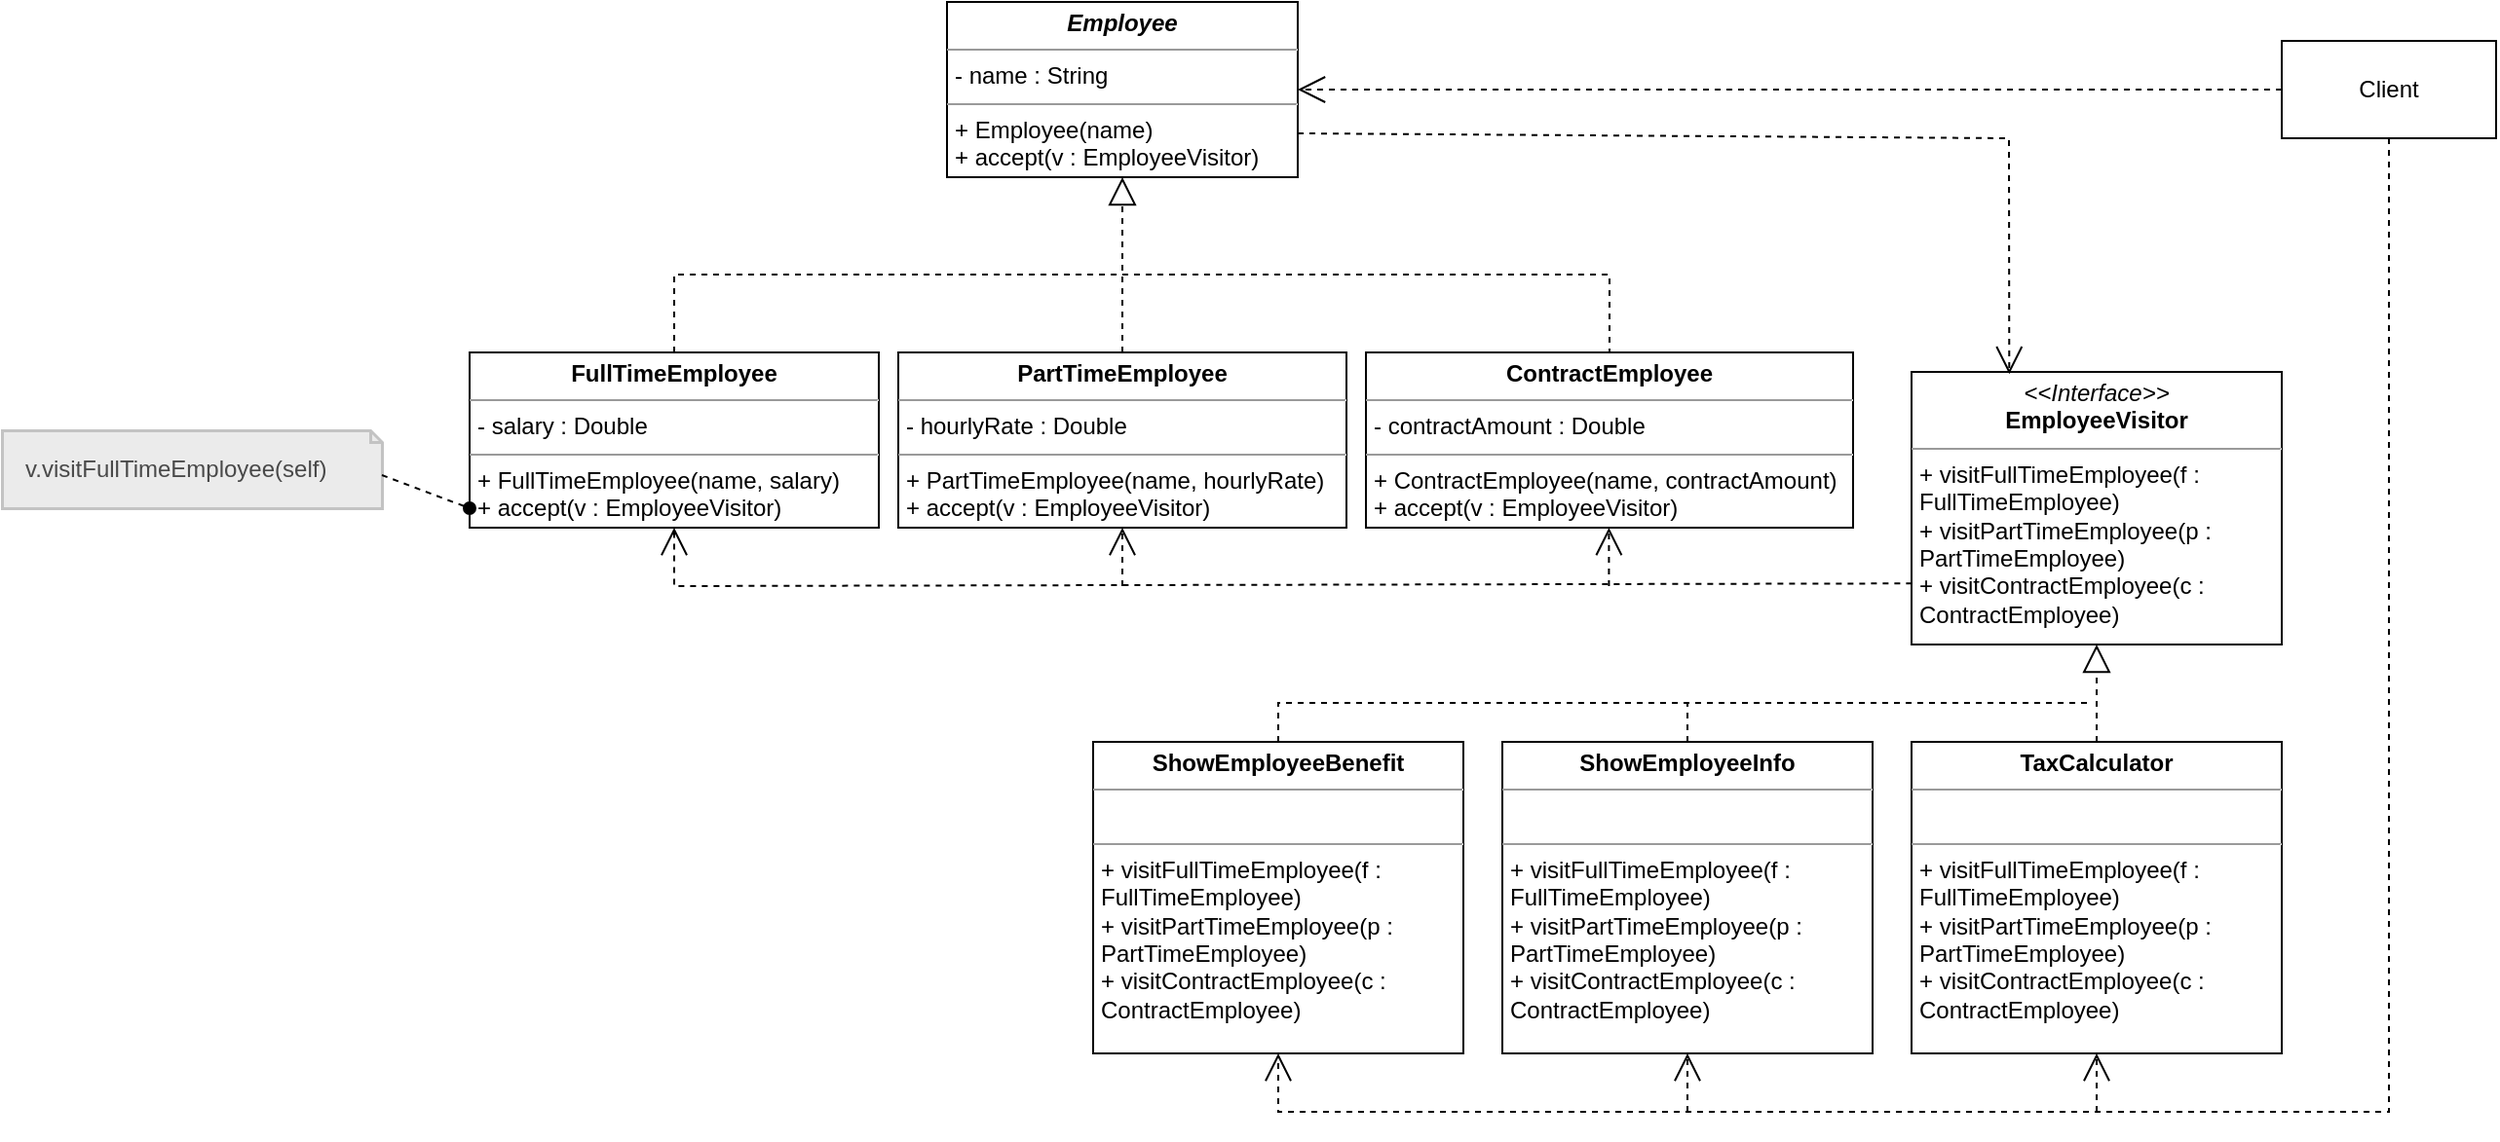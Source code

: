 <mxfile version="24.1.0" type="device">
  <diagram name="หน้า-1" id="-IakXAWjC5OageHDQ5CT">
    <mxGraphModel dx="2295" dy="1037" grid="1" gridSize="10" guides="1" tooltips="1" connect="1" arrows="1" fold="1" page="1" pageScale="1" pageWidth="827" pageHeight="1169" math="0" shadow="0">
      <root>
        <mxCell id="0" />
        <mxCell id="1" parent="0" />
        <mxCell id="VZtzGoas6S_gyJ4xzS0f-2" value="&lt;p style=&quot;margin:0px;margin-top:4px;text-align:center;&quot;&gt;&lt;b&gt;&lt;i&gt;Employee&lt;/i&gt;&lt;/b&gt;&lt;/p&gt;&lt;hr size=&quot;1&quot;&gt;&lt;p style=&quot;margin:0px;margin-left:4px;&quot;&gt;- name : String&lt;/p&gt;&lt;hr size=&quot;1&quot;&gt;&lt;p style=&quot;margin:0px;margin-left:4px;&quot;&gt;+ Employee(name)&lt;/p&gt;&lt;p style=&quot;margin:0px;margin-left:4px;&quot;&gt;+ accept(v : EmployeeVisitor)&lt;/p&gt;" style="verticalAlign=top;align=left;overflow=fill;fontSize=12;fontFamily=Helvetica;html=1;whiteSpace=wrap;" parent="1" vertex="1">
          <mxGeometry x="-155" y="270" width="180" height="90" as="geometry" />
        </mxCell>
        <mxCell id="VZtzGoas6S_gyJ4xzS0f-3" value="&lt;p style=&quot;margin:0px;margin-top:4px;text-align:center;&quot;&gt;&lt;b&gt;FullTimeEmployee&lt;/b&gt;&lt;/p&gt;&lt;hr size=&quot;1&quot;&gt;&lt;p style=&quot;margin:0px;margin-left:4px;&quot;&gt;- salary : Double&lt;/p&gt;&lt;hr size=&quot;1&quot;&gt;&lt;p style=&quot;margin:0px;margin-left:4px;&quot;&gt;+ FullTimeEmployee(name, salary)&lt;/p&gt;&lt;p style=&quot;margin:0px;margin-left:4px;&quot;&gt;+ accept(v : EmployeeVisitor)&lt;/p&gt;" style="verticalAlign=top;align=left;overflow=fill;fontSize=12;fontFamily=Helvetica;html=1;whiteSpace=wrap;" parent="1" vertex="1">
          <mxGeometry x="-400" y="450" width="210" height="90" as="geometry" />
        </mxCell>
        <mxCell id="VZtzGoas6S_gyJ4xzS0f-5" value="&lt;p style=&quot;margin:0px;margin-top:4px;text-align:center;&quot;&gt;&lt;b&gt;PartTimeEmployee&lt;/b&gt;&lt;/p&gt;&lt;hr size=&quot;1&quot;&gt;&lt;p style=&quot;margin:0px;margin-left:4px;&quot;&gt;- hourlyRate : Double&lt;/p&gt;&lt;hr size=&quot;1&quot;&gt;&lt;p style=&quot;margin:0px;margin-left:4px;&quot;&gt;+ PartTimeEmployee(name, hourlyRate)&lt;/p&gt;&lt;p style=&quot;margin:0px;margin-left:4px;&quot;&gt;+ accept(v : EmployeeVisitor)&lt;/p&gt;" style="verticalAlign=top;align=left;overflow=fill;fontSize=12;fontFamily=Helvetica;html=1;whiteSpace=wrap;" parent="1" vertex="1">
          <mxGeometry x="-180" y="450" width="230" height="90" as="geometry" />
        </mxCell>
        <mxCell id="VZtzGoas6S_gyJ4xzS0f-6" value="&lt;p style=&quot;margin:0px;margin-top:4px;text-align:center;&quot;&gt;&lt;b&gt;ContractEmployee&lt;/b&gt;&lt;/p&gt;&lt;hr size=&quot;1&quot;&gt;&lt;p style=&quot;margin:0px;margin-left:4px;&quot;&gt;- contractAmount : Double&lt;/p&gt;&lt;hr size=&quot;1&quot;&gt;&lt;p style=&quot;margin:0px;margin-left:4px;&quot;&gt;+ ContractEmployee(name, contractAmount)&lt;/p&gt;&lt;p style=&quot;margin:0px;margin-left:4px;&quot;&gt;+ accept(v : EmployeeVisitor)&lt;/p&gt;" style="verticalAlign=top;align=left;overflow=fill;fontSize=12;fontFamily=Helvetica;html=1;whiteSpace=wrap;" parent="1" vertex="1">
          <mxGeometry x="60" y="450" width="250" height="90" as="geometry" />
        </mxCell>
        <mxCell id="VZtzGoas6S_gyJ4xzS0f-7" value="&lt;p style=&quot;margin:0px;margin-top:4px;text-align:center;&quot;&gt;&lt;i&gt;&amp;lt;&amp;lt;Interface&amp;gt;&amp;gt;&lt;/i&gt;&lt;br&gt;&lt;b&gt;EmployeeVisitor&lt;/b&gt;&lt;/p&gt;&lt;hr size=&quot;1&quot;&gt;&lt;p style=&quot;margin:0px;margin-left:4px;&quot;&gt;+ visitFullTimeEmployee(f : FullTimeEmployee)&lt;br&gt;+ visitPartTimeEmployee(p : PartTimeEmployee)&lt;br&gt;&lt;/p&gt;&lt;p style=&quot;margin:0px;margin-left:4px;&quot;&gt;+ visitContractEmployee(c : ContractEmployee)&lt;br&gt;&lt;/p&gt;" style="verticalAlign=top;align=left;overflow=fill;fontSize=12;fontFamily=Helvetica;html=1;whiteSpace=wrap;" parent="1" vertex="1">
          <mxGeometry x="340" y="460" width="190" height="140" as="geometry" />
        </mxCell>
        <mxCell id="VZtzGoas6S_gyJ4xzS0f-8" value="&lt;p style=&quot;margin:0px;margin-top:4px;text-align:center;&quot;&gt;&lt;b&gt;TaxCalculator&lt;/b&gt;&lt;/p&gt;&lt;hr size=&quot;1&quot;&gt;&lt;p style=&quot;margin:0px;margin-left:4px;&quot;&gt;&lt;br&gt;&lt;/p&gt;&lt;hr size=&quot;1&quot;&gt;&lt;p style=&quot;border-color: var(--border-color); margin: 0px 0px 0px 4px;&quot;&gt;+ visitFullTimeEmployee(f : FullTimeEmployee)&lt;br style=&quot;border-color: var(--border-color);&quot;&gt;+ visitPartTimeEmployee(p : PartTimeEmployee)&lt;br style=&quot;border-color: var(--border-color);&quot;&gt;&lt;/p&gt;&lt;p style=&quot;border-color: var(--border-color); margin: 0px 0px 0px 4px;&quot;&gt;+ visitContractEmployee(c : ContractEmployee)&lt;/p&gt;" style="verticalAlign=top;align=left;overflow=fill;fontSize=12;fontFamily=Helvetica;html=1;whiteSpace=wrap;" parent="1" vertex="1">
          <mxGeometry x="340" y="650" width="190" height="160" as="geometry" />
        </mxCell>
        <mxCell id="VZtzGoas6S_gyJ4xzS0f-9" value="&lt;p style=&quot;margin:0px;margin-top:4px;text-align:center;&quot;&gt;&lt;b&gt;ShowEmployeeInfo&lt;/b&gt;&lt;/p&gt;&lt;hr size=&quot;1&quot;&gt;&lt;p style=&quot;margin:0px;margin-left:4px;&quot;&gt;&lt;br&gt;&lt;/p&gt;&lt;hr size=&quot;1&quot;&gt;&lt;p style=&quot;border-color: var(--border-color); margin: 0px 0px 0px 4px;&quot;&gt;+ visitFullTimeEmployee(f : FullTimeEmployee)&lt;br style=&quot;border-color: var(--border-color);&quot;&gt;+ visitPartTimeEmployee(p : PartTimeEmployee)&lt;br style=&quot;border-color: var(--border-color);&quot;&gt;&lt;/p&gt;&lt;p style=&quot;border-color: var(--border-color); margin: 0px 0px 0px 4px;&quot;&gt;+ visitContractEmployee(c : ContractEmployee)&lt;/p&gt;" style="verticalAlign=top;align=left;overflow=fill;fontSize=12;fontFamily=Helvetica;html=1;whiteSpace=wrap;" parent="1" vertex="1">
          <mxGeometry x="130" y="650" width="190" height="160" as="geometry" />
        </mxCell>
        <mxCell id="VZtzGoas6S_gyJ4xzS0f-10" value="&lt;p style=&quot;margin:0px;margin-top:4px;text-align:center;&quot;&gt;&lt;b&gt;ShowEmployeeBenefit&lt;/b&gt;&lt;/p&gt;&lt;hr size=&quot;1&quot;&gt;&lt;p style=&quot;margin:0px;margin-left:4px;&quot;&gt;&lt;br&gt;&lt;/p&gt;&lt;hr size=&quot;1&quot;&gt;&lt;p style=&quot;border-color: var(--border-color); margin: 0px 0px 0px 4px;&quot;&gt;+ visitFullTimeEmployee(f : FullTimeEmployee)&lt;br style=&quot;border-color: var(--border-color);&quot;&gt;+ visitPartTimeEmployee(p : PartTimeEmployee)&lt;br style=&quot;border-color: var(--border-color);&quot;&gt;&lt;/p&gt;&lt;p style=&quot;border-color: var(--border-color); margin: 0px 0px 0px 4px;&quot;&gt;+ visitContractEmployee(c : ContractEmployee)&lt;/p&gt;" style="verticalAlign=top;align=left;overflow=fill;fontSize=12;fontFamily=Helvetica;html=1;whiteSpace=wrap;" parent="1" vertex="1">
          <mxGeometry x="-80" y="650" width="190" height="160" as="geometry" />
        </mxCell>
        <mxCell id="VZtzGoas6S_gyJ4xzS0f-11" value="" style="endArrow=block;dashed=1;endFill=0;endSize=12;html=1;rounded=0;entryX=0.5;entryY=1;entryDx=0;entryDy=0;exitX=0.5;exitY=0;exitDx=0;exitDy=0;" parent="1" source="VZtzGoas6S_gyJ4xzS0f-5" target="VZtzGoas6S_gyJ4xzS0f-2" edge="1">
          <mxGeometry width="160" relative="1" as="geometry">
            <mxPoint x="-70" y="440" as="sourcePoint" />
            <mxPoint x="90" y="440" as="targetPoint" />
          </mxGeometry>
        </mxCell>
        <mxCell id="VZtzGoas6S_gyJ4xzS0f-12" value="" style="endArrow=none;dashed=1;html=1;rounded=0;exitX=0.5;exitY=0;exitDx=0;exitDy=0;entryX=0.5;entryY=0;entryDx=0;entryDy=0;" parent="1" source="VZtzGoas6S_gyJ4xzS0f-3" target="VZtzGoas6S_gyJ4xzS0f-6" edge="1">
          <mxGeometry width="50" height="50" relative="1" as="geometry">
            <mxPoint x="-50" y="470" as="sourcePoint" />
            <mxPoint y="420" as="targetPoint" />
            <Array as="points">
              <mxPoint x="-295" y="410" />
              <mxPoint x="185" y="410" />
            </Array>
          </mxGeometry>
        </mxCell>
        <mxCell id="VZtzGoas6S_gyJ4xzS0f-13" value="" style="endArrow=open;endSize=12;dashed=1;html=1;rounded=0;entryX=0.5;entryY=1;entryDx=0;entryDy=0;exitX=0.001;exitY=0.776;exitDx=0;exitDy=0;exitPerimeter=0;" parent="1" source="VZtzGoas6S_gyJ4xzS0f-7" target="VZtzGoas6S_gyJ4xzS0f-3" edge="1">
          <mxGeometry width="160" relative="1" as="geometry">
            <mxPoint x="180" y="610" as="sourcePoint" />
            <mxPoint x="340" y="610" as="targetPoint" />
            <Array as="points">
              <mxPoint x="-295" y="570" />
            </Array>
          </mxGeometry>
        </mxCell>
        <mxCell id="VZtzGoas6S_gyJ4xzS0f-14" value="" style="endArrow=open;endSize=12;dashed=1;html=1;rounded=0;entryX=0.5;entryY=1;entryDx=0;entryDy=0;" parent="1" target="VZtzGoas6S_gyJ4xzS0f-5" edge="1">
          <mxGeometry width="160" relative="1" as="geometry">
            <mxPoint x="-65" y="570" as="sourcePoint" />
            <mxPoint x="20" y="550" as="targetPoint" />
          </mxGeometry>
        </mxCell>
        <mxCell id="VZtzGoas6S_gyJ4xzS0f-15" value="" style="endArrow=open;endSize=12;dashed=1;html=1;rounded=0;entryX=0.5;entryY=1;entryDx=0;entryDy=0;" parent="1" edge="1">
          <mxGeometry width="160" relative="1" as="geometry">
            <mxPoint x="184.71" y="570" as="sourcePoint" />
            <mxPoint x="184.71" y="540" as="targetPoint" />
          </mxGeometry>
        </mxCell>
        <mxCell id="VZtzGoas6S_gyJ4xzS0f-16" value="" style="endArrow=block;dashed=1;endFill=0;endSize=12;html=1;rounded=0;entryX=0.5;entryY=1;entryDx=0;entryDy=0;exitX=0.5;exitY=0;exitDx=0;exitDy=0;" parent="1" source="VZtzGoas6S_gyJ4xzS0f-8" target="VZtzGoas6S_gyJ4xzS0f-7" edge="1">
          <mxGeometry width="160" relative="1" as="geometry">
            <mxPoint x="190" y="710" as="sourcePoint" />
            <mxPoint x="350" y="710" as="targetPoint" />
          </mxGeometry>
        </mxCell>
        <mxCell id="VZtzGoas6S_gyJ4xzS0f-17" value="" style="endArrow=none;dashed=1;html=1;rounded=0;exitX=0.5;exitY=0;exitDx=0;exitDy=0;" parent="1" source="VZtzGoas6S_gyJ4xzS0f-10" edge="1">
          <mxGeometry width="50" height="50" relative="1" as="geometry">
            <mxPoint x="140" y="760" as="sourcePoint" />
            <mxPoint x="430" y="630" as="targetPoint" />
            <Array as="points">
              <mxPoint x="15" y="630" />
            </Array>
          </mxGeometry>
        </mxCell>
        <mxCell id="VZtzGoas6S_gyJ4xzS0f-18" value="" style="endArrow=none;dashed=1;html=1;rounded=0;exitX=0.5;exitY=0;exitDx=0;exitDy=0;" parent="1" source="VZtzGoas6S_gyJ4xzS0f-9" edge="1">
          <mxGeometry width="50" height="50" relative="1" as="geometry">
            <mxPoint x="250" y="730" as="sourcePoint" />
            <mxPoint x="225" y="630" as="targetPoint" />
          </mxGeometry>
        </mxCell>
        <mxCell id="VZtzGoas6S_gyJ4xzS0f-19" value="" style="endArrow=open;endSize=12;dashed=1;html=1;rounded=0;exitX=1;exitY=0.75;exitDx=0;exitDy=0;entryX=0.264;entryY=0.008;entryDx=0;entryDy=0;entryPerimeter=0;" parent="1" source="VZtzGoas6S_gyJ4xzS0f-2" target="VZtzGoas6S_gyJ4xzS0f-7" edge="1">
          <mxGeometry width="160" relative="1" as="geometry">
            <mxPoint x="260" y="530" as="sourcePoint" />
            <mxPoint x="420" y="530" as="targetPoint" />
            <Array as="points">
              <mxPoint x="390" y="340" />
            </Array>
          </mxGeometry>
        </mxCell>
        <mxCell id="VZtzGoas6S_gyJ4xzS0f-20" value="Client" style="html=1;whiteSpace=wrap;" parent="1" vertex="1">
          <mxGeometry x="530" y="290" width="110" height="50" as="geometry" />
        </mxCell>
        <mxCell id="VZtzGoas6S_gyJ4xzS0f-21" value="" style="endArrow=open;endSize=12;dashed=1;html=1;rounded=0;entryX=1;entryY=0.5;entryDx=0;entryDy=0;exitX=0;exitY=0.5;exitDx=0;exitDy=0;" parent="1" source="VZtzGoas6S_gyJ4xzS0f-20" target="VZtzGoas6S_gyJ4xzS0f-2" edge="1">
          <mxGeometry width="160" relative="1" as="geometry">
            <mxPoint x="350" y="370" as="sourcePoint" />
            <mxPoint x="510" y="370" as="targetPoint" />
          </mxGeometry>
        </mxCell>
        <mxCell id="VZtzGoas6S_gyJ4xzS0f-22" value="" style="endArrow=open;endSize=12;dashed=1;html=1;rounded=0;entryX=0.5;entryY=1;entryDx=0;entryDy=0;exitX=0.5;exitY=1;exitDx=0;exitDy=0;" parent="1" source="VZtzGoas6S_gyJ4xzS0f-20" target="VZtzGoas6S_gyJ4xzS0f-10" edge="1">
          <mxGeometry width="160" relative="1" as="geometry">
            <mxPoint x="635" y="839" as="sourcePoint" />
            <mxPoint y="810" as="targetPoint" />
            <Array as="points">
              <mxPoint x="585" y="840" />
              <mxPoint x="15" y="840" />
            </Array>
          </mxGeometry>
        </mxCell>
        <mxCell id="VZtzGoas6S_gyJ4xzS0f-23" value="" style="endArrow=open;endSize=12;dashed=1;html=1;rounded=0;entryX=0.5;entryY=1;entryDx=0;entryDy=0;" parent="1" target="VZtzGoas6S_gyJ4xzS0f-9" edge="1">
          <mxGeometry width="160" relative="1" as="geometry">
            <mxPoint x="225" y="840" as="sourcePoint" />
            <mxPoint x="230" y="810" as="targetPoint" />
          </mxGeometry>
        </mxCell>
        <mxCell id="VZtzGoas6S_gyJ4xzS0f-24" value="" style="endArrow=open;endSize=12;dashed=1;html=1;rounded=0;entryX=0.5;entryY=1;entryDx=0;entryDy=0;" parent="1" target="VZtzGoas6S_gyJ4xzS0f-8" edge="1">
          <mxGeometry width="160" relative="1" as="geometry">
            <mxPoint x="435" y="840" as="sourcePoint" />
            <mxPoint x="479.71" y="810" as="targetPoint" />
          </mxGeometry>
        </mxCell>
        <mxCell id="LHbyZeDvClwmV-_pNhOi-1" value="&lt;font color=&quot;#494949&quot;&gt;v.visitFullTimeEmployee(self)&lt;br&gt;&lt;/font&gt;" style="shape=note;size=6;align=left;spacingLeft=10;html=1;whiteSpace=wrap;strokeWidth=1.5;strokeColor=#C3C3C3;gradientColor=none;fillColor=#EBEBEB;" vertex="1" parent="1">
          <mxGeometry x="-640" y="490" width="195" height="40" as="geometry" />
        </mxCell>
        <mxCell id="LHbyZeDvClwmV-_pNhOi-2" value="" style="endArrow=oval;dashed=1;html=1;rounded=0;exitX=0;exitY=0;exitDx=195;exitDy=23;exitPerimeter=0;startArrow=none;startFill=0;endFill=1;" edge="1" parent="1" source="LHbyZeDvClwmV-_pNhOi-1">
          <mxGeometry width="50" height="50" relative="1" as="geometry">
            <mxPoint x="-455" y="570" as="sourcePoint" />
            <mxPoint x="-400" y="530" as="targetPoint" />
          </mxGeometry>
        </mxCell>
      </root>
    </mxGraphModel>
  </diagram>
</mxfile>
